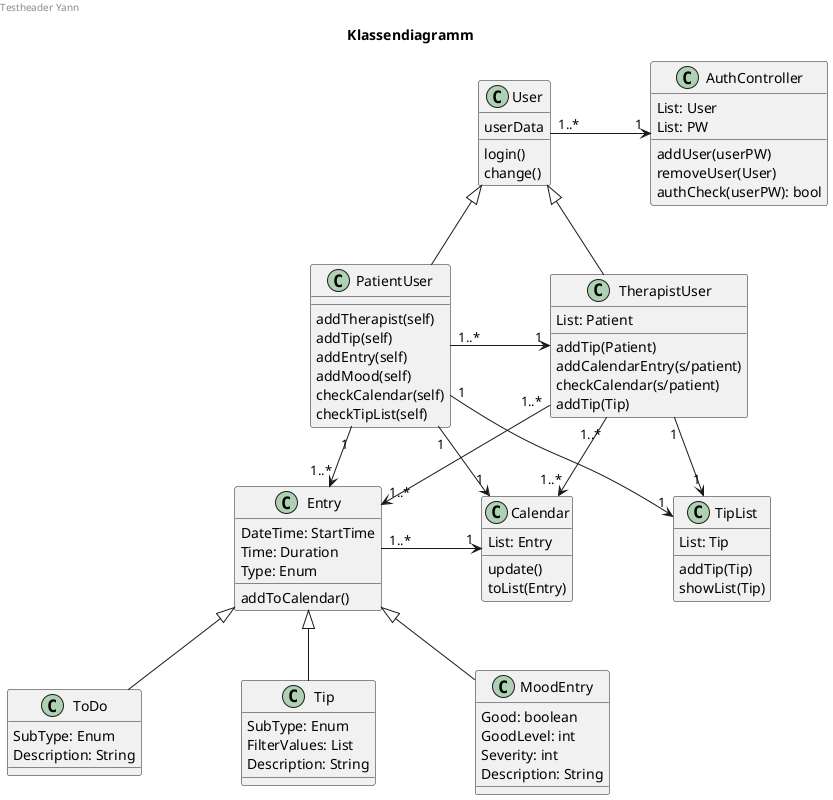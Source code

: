 @startuml

skinparam nodesep 100
/'skinparam ranksep 200'/

left header
Testheader Yann
endheader

title Klassendiagramm

/' Define the dependencies'/
Entry <|-- ToDo
Entry <|-- Tip
Entry <|-- MoodEntry

User <|-- PatientUser
User <|-- TherapistUser


/' Define the class details'/
class User {
userData
login()
change()
}

class PatientUser{
addTherapist(self)
addTip(self)
addEntry(self)
addMood(self)
checkCalendar(self)
checkTipList(self)
}

class TherapistUser{
List: Patient
addTip(Patient)
addCalendarEntry(s/patient)
checkCalendar(s/patient)
addTip(Tip)
}

class AuthController {
List: User
List: PW
addUser(userPW)
removeUser(User)
authCheck(userPW): bool
}

class Calendar {
List: Entry
update()
toList(Entry)
}

class TipList {
List: Tip
addTip(Tip)
showList(Tip)
}

class Entry {
DateTime: StartTime
Time: Duration
Type: Enum
addToCalendar()
}

class ToDo {
SubType: Enum
Description: String
}

class Tip {
SubType: Enum
FilterValues: List
Description: String
}

class MoodEntry{
Good: boolean
GoodLevel: int
Severity: int
Description: String
}

/' Define entity relations (?)'/
User "1..*" -> "1" AuthController

PatientUser "1..*" -> "1" TherapistUser
PatientUser "1" --> "1..*" Entry
PatientUser "1" -> "1" Calendar
PatientUser "1" --> "1" TipList

TherapistUser "1..*" --> "1..*" Entry
TherapistUser "1..*" -> "1..*" Calendar
TherapistUser "1" --> "1" TipList

Entry "1..*" -> "1" Calendar

@enduml